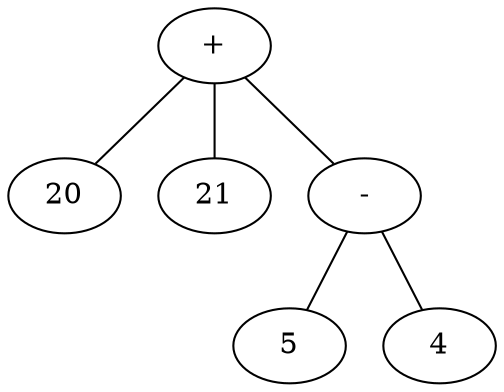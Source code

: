 graph sample {
 twenty[label="20"];
 twenty1[label="21"];
 "+" -- twenty;
 "+" -- twenty1;
 "+" -- "-";
 "-" -- 5;
 "-" -- 4;
}

